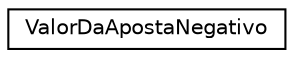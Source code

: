 digraph "Graphical Class Hierarchy"
{
 // LATEX_PDF_SIZE
  edge [fontname="Helvetica",fontsize="10",labelfontname="Helvetica",labelfontsize="10"];
  node [fontname="Helvetica",fontsize="10",shape=record];
  rankdir="LR";
  Node0 [label="ValorDaApostaNegativo",height=0.2,width=0.4,color="black", fillcolor="white", style="filled",URL="$structValorDaApostaNegativo.html",tooltip="Estrutura para representar um erro de valor de aposta negativo."];
}

